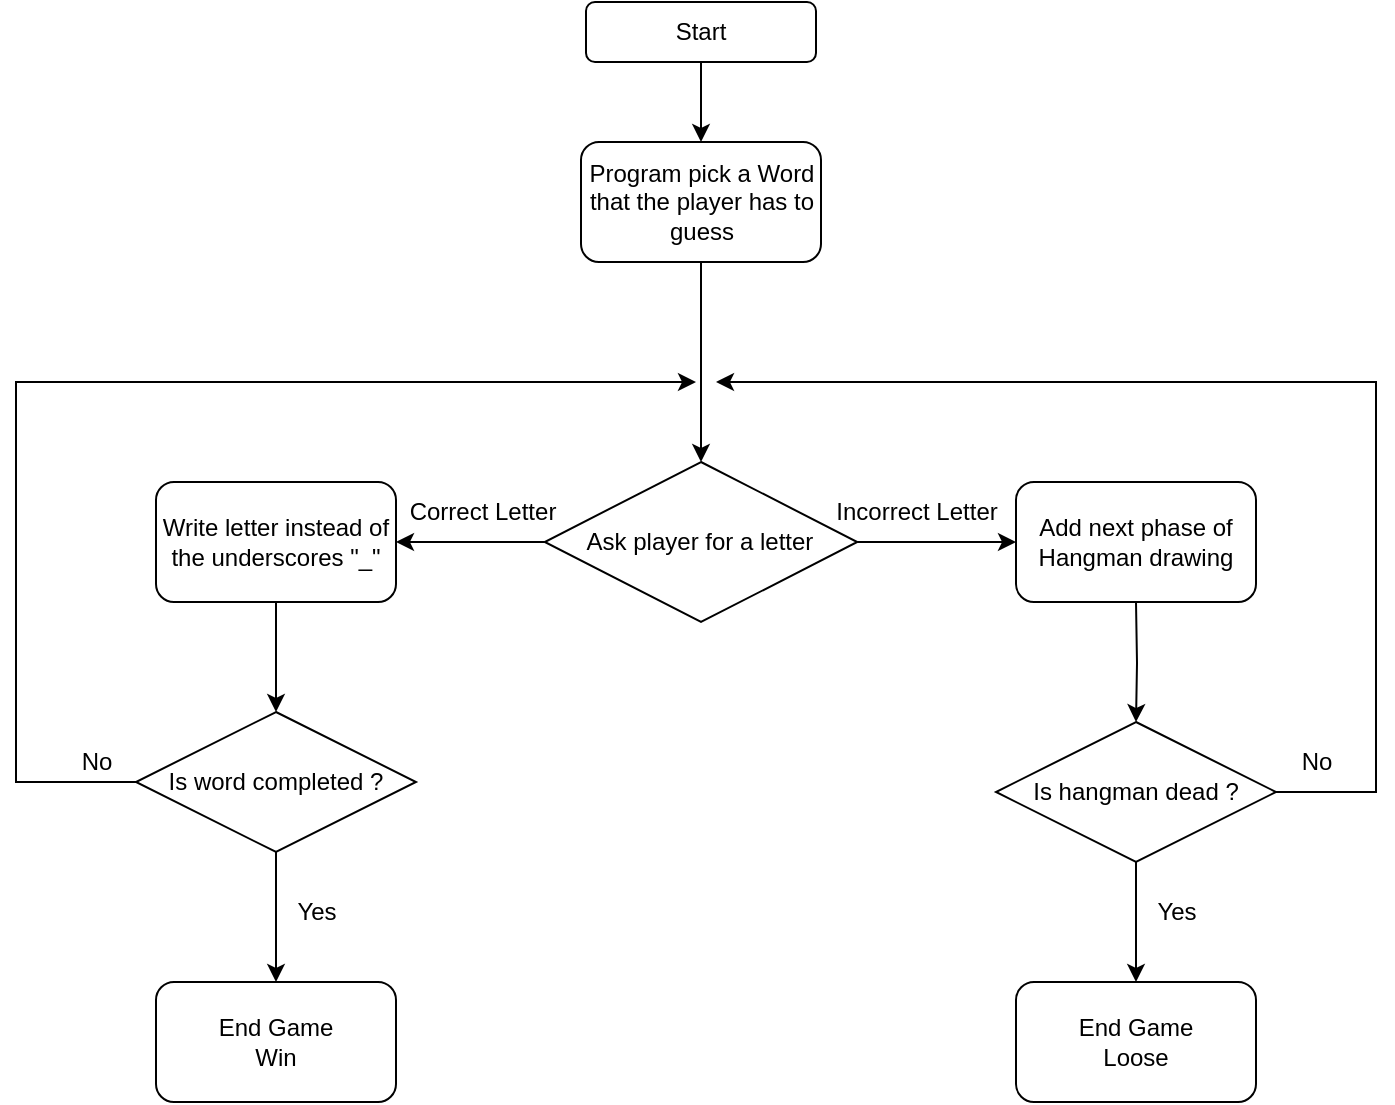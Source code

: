<mxfile version="20.0.4"><diagram id="LaNr9hLM-lw_K544Hf1Q" name="Page-1"><mxGraphModel dx="1718" dy="983" grid="1" gridSize="10" guides="1" tooltips="1" connect="1" arrows="1" fold="1" page="1" pageScale="1" pageWidth="850" pageHeight="1100" math="0" shadow="0"><root><mxCell id="0"/><mxCell id="1" parent="0"/><mxCell id="O2QvSuYCvvA_X2ZK-8yu-4" value="" style="edgeStyle=orthogonalEdgeStyle;rounded=0;orthogonalLoop=1;jettySize=auto;html=1;" edge="1" parent="1" source="O2QvSuYCvvA_X2ZK-8yu-2" target="O2QvSuYCvvA_X2ZK-8yu-3"><mxGeometry relative="1" as="geometry"/></mxCell><mxCell id="O2QvSuYCvvA_X2ZK-8yu-2" value="Start" style="rounded=1;whiteSpace=wrap;html=1;" vertex="1" parent="1"><mxGeometry x="365" y="50" width="115" height="30" as="geometry"/></mxCell><mxCell id="O2QvSuYCvvA_X2ZK-8yu-6" value="" style="edgeStyle=orthogonalEdgeStyle;rounded=0;orthogonalLoop=1;jettySize=auto;html=1;entryX=0.5;entryY=0;entryDx=0;entryDy=0;" edge="1" parent="1" source="O2QvSuYCvvA_X2ZK-8yu-3" target="O2QvSuYCvvA_X2ZK-8yu-7"><mxGeometry relative="1" as="geometry"><mxPoint x="423" y="230" as="targetPoint"/><Array as="points"/></mxGeometry></mxCell><mxCell id="O2QvSuYCvvA_X2ZK-8yu-3" value="Program pick a Word that the player has to guess" style="whiteSpace=wrap;html=1;rounded=1;" vertex="1" parent="1"><mxGeometry x="362.5" y="120" width="120" height="60" as="geometry"/></mxCell><mxCell id="O2QvSuYCvvA_X2ZK-8yu-9" value="" style="edgeStyle=orthogonalEdgeStyle;rounded=0;orthogonalLoop=1;jettySize=auto;html=1;" edge="1" parent="1" source="O2QvSuYCvvA_X2ZK-8yu-7" target="O2QvSuYCvvA_X2ZK-8yu-8"><mxGeometry relative="1" as="geometry"/></mxCell><mxCell id="O2QvSuYCvvA_X2ZK-8yu-11" value="" style="edgeStyle=orthogonalEdgeStyle;rounded=0;orthogonalLoop=1;jettySize=auto;html=1;" edge="1" parent="1" source="O2QvSuYCvvA_X2ZK-8yu-7" target="O2QvSuYCvvA_X2ZK-8yu-10"><mxGeometry relative="1" as="geometry"/></mxCell><mxCell id="O2QvSuYCvvA_X2ZK-8yu-7" value="Ask player for a letter" style="rhombus;whiteSpace=wrap;html=1;" vertex="1" parent="1"><mxGeometry x="344.38" y="280" width="156.25" height="80" as="geometry"/></mxCell><mxCell id="O2QvSuYCvvA_X2ZK-8yu-8" value="Add next phase of Hangman drawing" style="rounded=1;whiteSpace=wrap;html=1;" vertex="1" parent="1"><mxGeometry x="580" y="290" width="120" height="60" as="geometry"/></mxCell><mxCell id="O2QvSuYCvvA_X2ZK-8yu-19" value="" style="edgeStyle=orthogonalEdgeStyle;rounded=0;orthogonalLoop=1;jettySize=auto;html=1;" edge="1" parent="1" source="O2QvSuYCvvA_X2ZK-8yu-10" target="O2QvSuYCvvA_X2ZK-8yu-17"><mxGeometry relative="1" as="geometry"/></mxCell><mxCell id="O2QvSuYCvvA_X2ZK-8yu-10" value="Write letter instead of the underscores &quot;_&quot;" style="rounded=1;whiteSpace=wrap;html=1;" vertex="1" parent="1"><mxGeometry x="150" y="290" width="120" height="60" as="geometry"/></mxCell><mxCell id="O2QvSuYCvvA_X2ZK-8yu-12" value="Correct Letter" style="text;html=1;align=center;verticalAlign=middle;resizable=0;points=[];autosize=1;strokeColor=none;fillColor=none;" vertex="1" parent="1"><mxGeometry x="262.5" y="290" width="100" height="30" as="geometry"/></mxCell><mxCell id="O2QvSuYCvvA_X2ZK-8yu-13" value="Incorrect Letter" style="text;html=1;align=center;verticalAlign=middle;resizable=0;points=[];autosize=1;strokeColor=none;fillColor=none;" vertex="1" parent="1"><mxGeometry x="480" y="290" width="100" height="30" as="geometry"/></mxCell><mxCell id="O2QvSuYCvvA_X2ZK-8yu-21" value="" style="edgeStyle=orthogonalEdgeStyle;rounded=0;orthogonalLoop=1;jettySize=auto;html=1;" edge="1" parent="1" source="O2QvSuYCvvA_X2ZK-8yu-17" target="O2QvSuYCvvA_X2ZK-8yu-20"><mxGeometry relative="1" as="geometry"/></mxCell><mxCell id="O2QvSuYCvvA_X2ZK-8yu-17" value="Is word completed ?" style="rhombus;whiteSpace=wrap;html=1;" vertex="1" parent="1"><mxGeometry x="140" y="405" width="140" height="70" as="geometry"/></mxCell><mxCell id="O2QvSuYCvvA_X2ZK-8yu-20" value="&lt;div&gt;End Game&lt;/div&gt;&lt;div&gt;Win&lt;/div&gt;" style="rounded=1;whiteSpace=wrap;html=1;" vertex="1" parent="1"><mxGeometry x="150" y="540" width="120" height="60" as="geometry"/></mxCell><mxCell id="O2QvSuYCvvA_X2ZK-8yu-27" value="" style="endArrow=classic;html=1;rounded=0;" edge="1" parent="1"><mxGeometry width="50" height="50" relative="1" as="geometry"><mxPoint x="140" y="440" as="sourcePoint"/><mxPoint x="420" y="240" as="targetPoint"/><Array as="points"><mxPoint x="80" y="440"/><mxPoint x="80" y="240"/></Array></mxGeometry></mxCell><mxCell id="O2QvSuYCvvA_X2ZK-8yu-29" value="No" style="text;html=1;align=center;verticalAlign=middle;resizable=0;points=[];autosize=1;strokeColor=none;fillColor=none;" vertex="1" parent="1"><mxGeometry x="100" y="415" width="40" height="30" as="geometry"/></mxCell><mxCell id="O2QvSuYCvvA_X2ZK-8yu-30" value="Yes" style="text;html=1;align=center;verticalAlign=middle;resizable=0;points=[];autosize=1;strokeColor=none;fillColor=none;" vertex="1" parent="1"><mxGeometry x="210" y="490" width="40" height="30" as="geometry"/></mxCell><mxCell id="O2QvSuYCvvA_X2ZK-8yu-31" value="" style="edgeStyle=orthogonalEdgeStyle;rounded=0;orthogonalLoop=1;jettySize=auto;html=1;" edge="1" parent="1" target="O2QvSuYCvvA_X2ZK-8yu-34"><mxGeometry relative="1" as="geometry"><mxPoint x="640" y="350" as="sourcePoint"/></mxGeometry></mxCell><mxCell id="O2QvSuYCvvA_X2ZK-8yu-33" value="" style="edgeStyle=orthogonalEdgeStyle;rounded=0;orthogonalLoop=1;jettySize=auto;html=1;" edge="1" parent="1" source="O2QvSuYCvvA_X2ZK-8yu-34" target="O2QvSuYCvvA_X2ZK-8yu-35"><mxGeometry relative="1" as="geometry"/></mxCell><mxCell id="O2QvSuYCvvA_X2ZK-8yu-34" value="Is hangman dead ?" style="rhombus;whiteSpace=wrap;html=1;" vertex="1" parent="1"><mxGeometry x="570" y="410" width="140" height="70" as="geometry"/></mxCell><mxCell id="O2QvSuYCvvA_X2ZK-8yu-35" value="&lt;div&gt;End Game&lt;/div&gt;&lt;div&gt;Loose&lt;br&gt;&lt;/div&gt;" style="rounded=1;whiteSpace=wrap;html=1;" vertex="1" parent="1"><mxGeometry x="580" y="540" width="120" height="60" as="geometry"/></mxCell><mxCell id="O2QvSuYCvvA_X2ZK-8yu-37" value="Yes" style="text;html=1;align=center;verticalAlign=middle;resizable=0;points=[];autosize=1;strokeColor=none;fillColor=none;" vertex="1" parent="1"><mxGeometry x="640" y="490" width="40" height="30" as="geometry"/></mxCell><mxCell id="O2QvSuYCvvA_X2ZK-8yu-38" value="" style="endArrow=classic;html=1;rounded=0;exitX=1;exitY=0.5;exitDx=0;exitDy=0;" edge="1" parent="1" source="O2QvSuYCvvA_X2ZK-8yu-34"><mxGeometry width="50" height="50" relative="1" as="geometry"><mxPoint x="750" y="470" as="sourcePoint"/><mxPoint x="430" y="240" as="targetPoint"/><Array as="points"><mxPoint x="760" y="445"/><mxPoint x="760" y="240"/></Array></mxGeometry></mxCell><mxCell id="O2QvSuYCvvA_X2ZK-8yu-39" value="No" style="text;html=1;align=center;verticalAlign=middle;resizable=0;points=[];autosize=1;strokeColor=none;fillColor=none;" vertex="1" parent="1"><mxGeometry x="710" y="415" width="40" height="30" as="geometry"/></mxCell></root></mxGraphModel></diagram></mxfile>